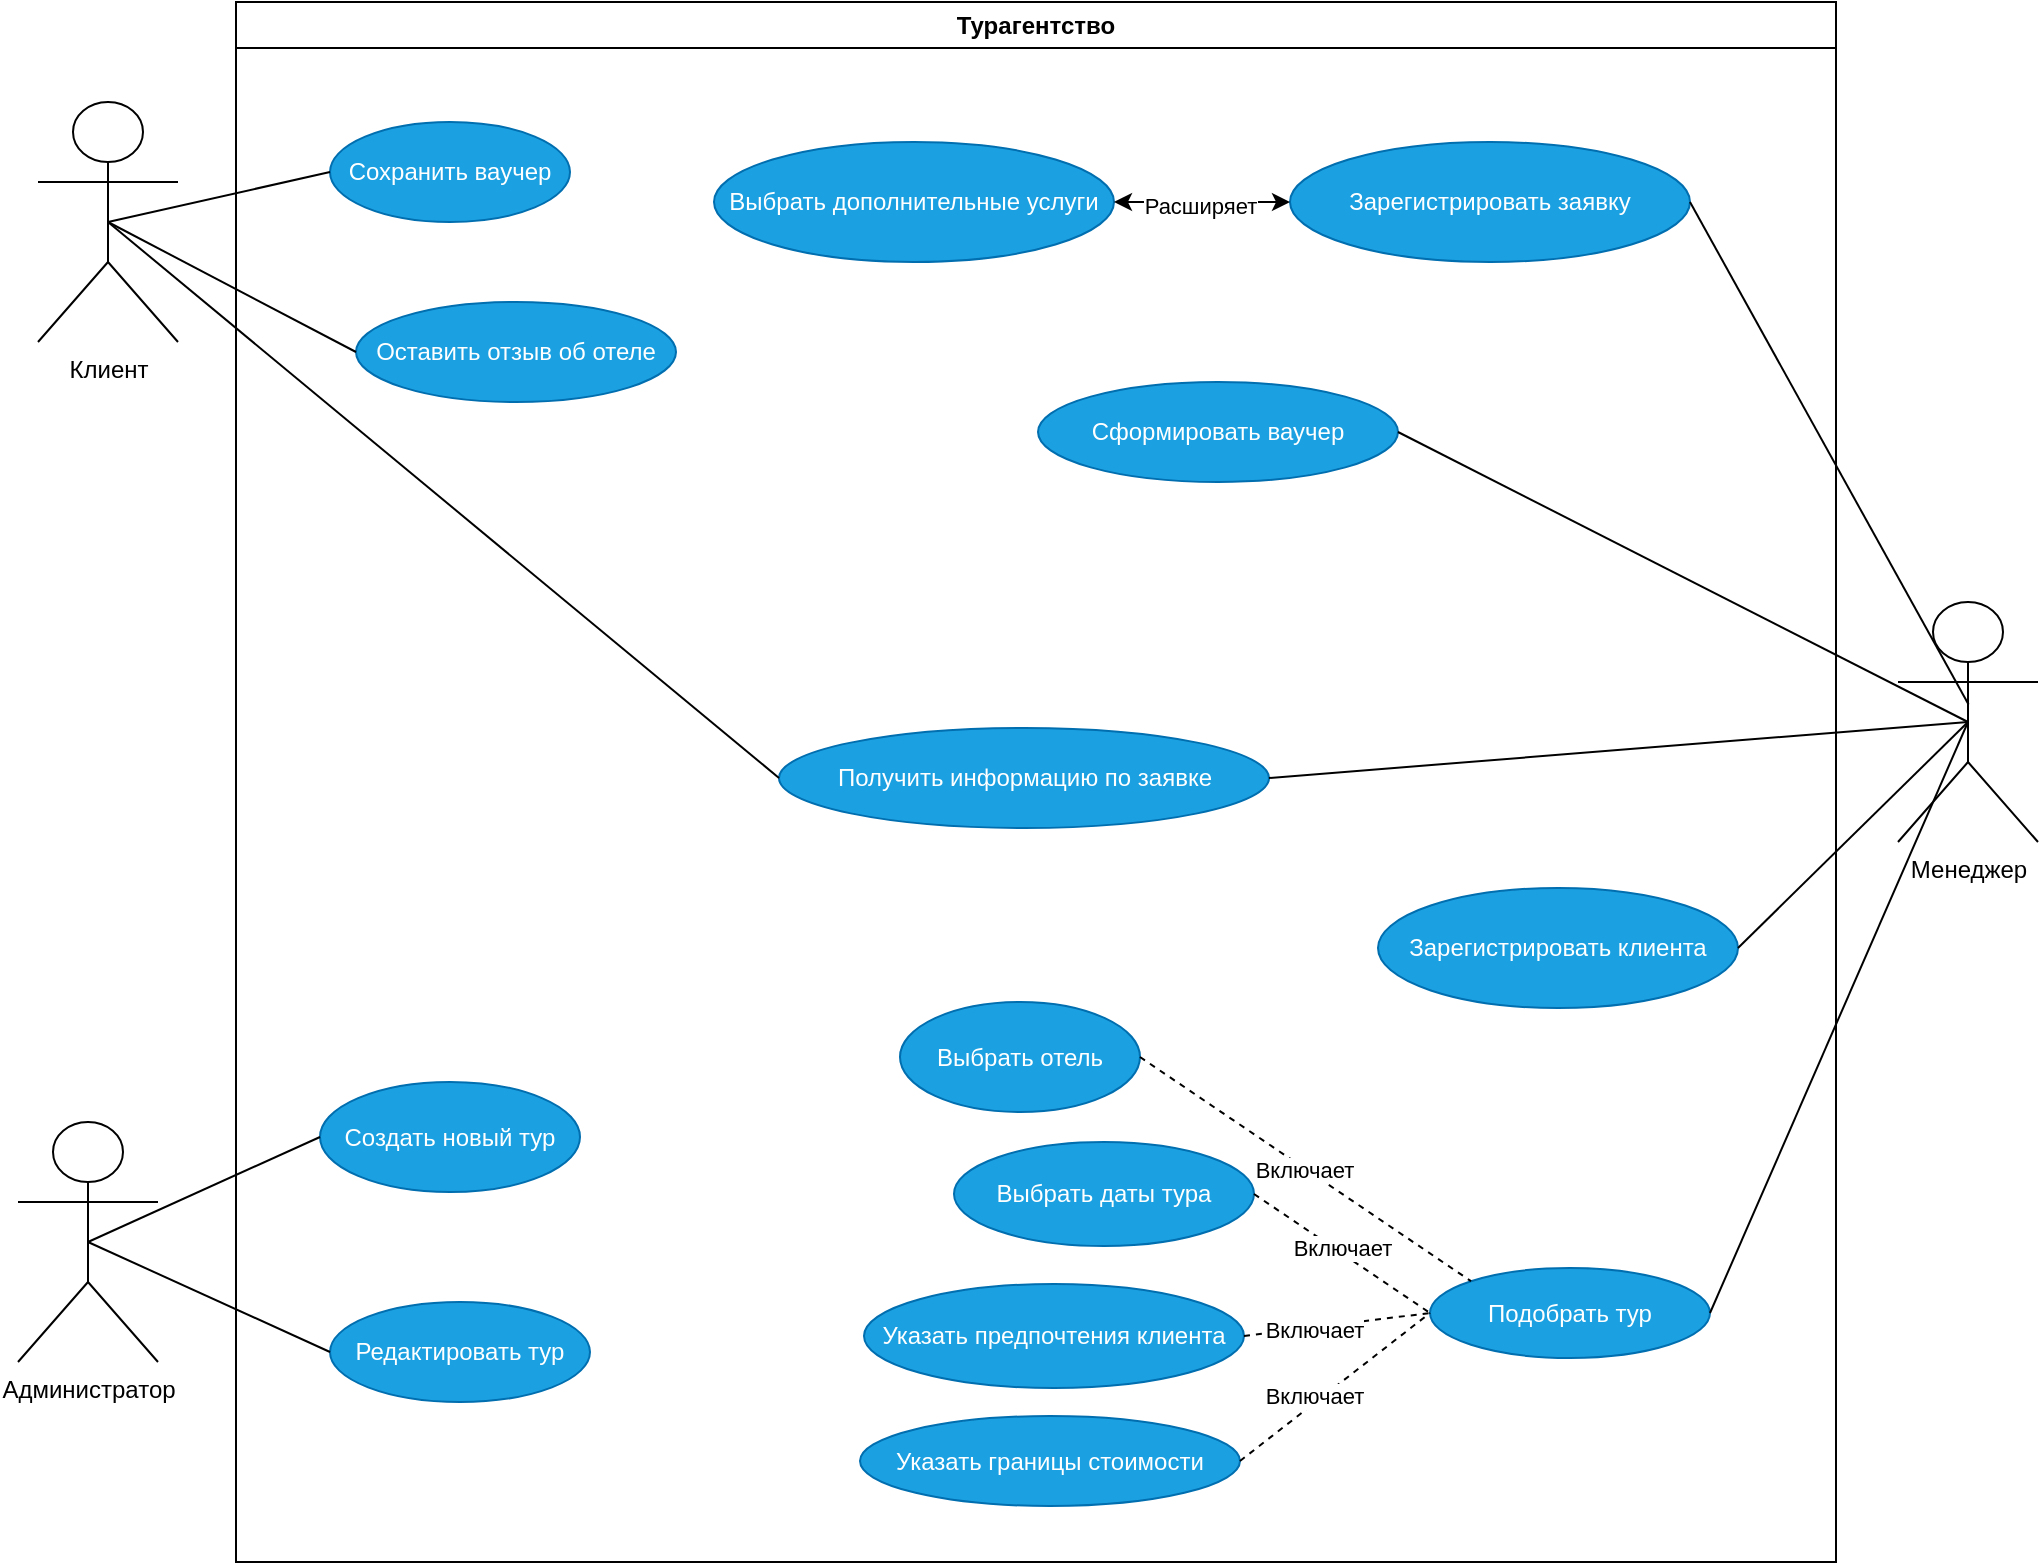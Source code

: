 <mxfile version="25.0.1">
  <diagram name="Страница — 1" id="EpeRPUm540Z-6eJpna7Y">
    <mxGraphModel dx="2736" dy="1036" grid="1" gridSize="10" guides="1" tooltips="1" connect="1" arrows="1" fold="1" page="1" pageScale="1" pageWidth="827" pageHeight="1169" math="0" shadow="0">
      <root>
        <mxCell id="0" />
        <mxCell id="1" parent="0" />
        <mxCell id="tpyfcuKao7ZbU-i8zmCS-1" value="Турагентство" style="swimlane;whiteSpace=wrap;html=1;" vertex="1" parent="1">
          <mxGeometry x="-581" y="30" width="800" height="780" as="geometry" />
        </mxCell>
        <mxCell id="tpyfcuKao7ZbU-i8zmCS-6" value="Сохранить ваучер" style="ellipse;whiteSpace=wrap;html=1;fillColor=#1ba1e2;fontColor=#ffffff;strokeColor=#006EAF;" vertex="1" parent="tpyfcuKao7ZbU-i8zmCS-1">
          <mxGeometry x="47" y="60" width="120" height="50" as="geometry" />
        </mxCell>
        <mxCell id="tpyfcuKao7ZbU-i8zmCS-7" value="Оставить отзыв об отеле" style="ellipse;whiteSpace=wrap;html=1;fillColor=#1ba1e2;fontColor=#ffffff;strokeColor=#006EAF;" vertex="1" parent="tpyfcuKao7ZbU-i8zmCS-1">
          <mxGeometry x="60" y="150" width="160" height="50" as="geometry" />
        </mxCell>
        <mxCell id="tpyfcuKao7ZbU-i8zmCS-8" value="Выбрать дополнительные услуги" style="ellipse;whiteSpace=wrap;html=1;fillColor=#1ba1e2;fontColor=#ffffff;strokeColor=#006EAF;" vertex="1" parent="tpyfcuKao7ZbU-i8zmCS-1">
          <mxGeometry x="239" y="70" width="200" height="60" as="geometry" />
        </mxCell>
        <mxCell id="tpyfcuKao7ZbU-i8zmCS-9" value="Зарегистрировать заявку" style="ellipse;whiteSpace=wrap;html=1;fillColor=#1ba1e2;fontColor=#ffffff;strokeColor=#006EAF;" vertex="1" parent="tpyfcuKao7ZbU-i8zmCS-1">
          <mxGeometry x="527" y="70" width="200" height="60" as="geometry" />
        </mxCell>
        <mxCell id="tpyfcuKao7ZbU-i8zmCS-10" value="Сформировать ваучер" style="ellipse;whiteSpace=wrap;html=1;fillColor=#1ba1e2;fontColor=#ffffff;strokeColor=#006EAF;" vertex="1" parent="tpyfcuKao7ZbU-i8zmCS-1">
          <mxGeometry x="401" y="190" width="180" height="50" as="geometry" />
        </mxCell>
        <mxCell id="tpyfcuKao7ZbU-i8zmCS-11" value="Получить информацию по заявке" style="ellipse;whiteSpace=wrap;html=1;fillColor=#1ba1e2;fontColor=#ffffff;strokeColor=#006EAF;" vertex="1" parent="tpyfcuKao7ZbU-i8zmCS-1">
          <mxGeometry x="271.5" y="363" width="245" height="50" as="geometry" />
        </mxCell>
        <mxCell id="tpyfcuKao7ZbU-i8zmCS-12" value="Создать новый тур" style="ellipse;whiteSpace=wrap;html=1;fillColor=#1ba1e2;fontColor=#ffffff;strokeColor=#006EAF;" vertex="1" parent="tpyfcuKao7ZbU-i8zmCS-1">
          <mxGeometry x="42" y="540" width="130" height="55" as="geometry" />
        </mxCell>
        <mxCell id="tpyfcuKao7ZbU-i8zmCS-13" value="Редактировать тур" style="ellipse;whiteSpace=wrap;html=1;fillColor=#1ba1e2;fontColor=#ffffff;strokeColor=#006EAF;" vertex="1" parent="tpyfcuKao7ZbU-i8zmCS-1">
          <mxGeometry x="47" y="650" width="130" height="50" as="geometry" />
        </mxCell>
        <mxCell id="tpyfcuKao7ZbU-i8zmCS-14" value="Зарегистрировать клиента" style="ellipse;whiteSpace=wrap;html=1;fillColor=#1ba1e2;fontColor=#ffffff;strokeColor=#006EAF;" vertex="1" parent="tpyfcuKao7ZbU-i8zmCS-1">
          <mxGeometry x="571" y="443" width="180" height="60" as="geometry" />
        </mxCell>
        <mxCell id="tpyfcuKao7ZbU-i8zmCS-15" value="Выбрать отель" style="ellipse;whiteSpace=wrap;html=1;fillColor=#1ba1e2;fontColor=#ffffff;strokeColor=#006EAF;" vertex="1" parent="tpyfcuKao7ZbU-i8zmCS-1">
          <mxGeometry x="332" y="500" width="120" height="55" as="geometry" />
        </mxCell>
        <mxCell id="tpyfcuKao7ZbU-i8zmCS-16" value="Выбрать даты тура" style="ellipse;whiteSpace=wrap;html=1;fillColor=#1ba1e2;fontColor=#ffffff;strokeColor=#006EAF;" vertex="1" parent="tpyfcuKao7ZbU-i8zmCS-1">
          <mxGeometry x="359" y="570" width="150" height="52" as="geometry" />
        </mxCell>
        <mxCell id="tpyfcuKao7ZbU-i8zmCS-17" value="Указать предпочтения клиента" style="ellipse;whiteSpace=wrap;html=1;fillColor=#1ba1e2;fontColor=#ffffff;strokeColor=#006EAF;" vertex="1" parent="tpyfcuKao7ZbU-i8zmCS-1">
          <mxGeometry x="314" y="641" width="190" height="52" as="geometry" />
        </mxCell>
        <mxCell id="tpyfcuKao7ZbU-i8zmCS-18" value="Указать границы стоимости" style="ellipse;whiteSpace=wrap;html=1;fillColor=#1ba1e2;fontColor=#ffffff;strokeColor=#006EAF;" vertex="1" parent="tpyfcuKao7ZbU-i8zmCS-1">
          <mxGeometry x="312" y="707" width="190" height="45" as="geometry" />
        </mxCell>
        <mxCell id="tpyfcuKao7ZbU-i8zmCS-19" value="Подобрать тур" style="ellipse;whiteSpace=wrap;html=1;fillColor=#1ba1e2;fontColor=#ffffff;strokeColor=#006EAF;" vertex="1" parent="tpyfcuKao7ZbU-i8zmCS-1">
          <mxGeometry x="597" y="633" width="140" height="45" as="geometry" />
        </mxCell>
        <mxCell id="tpyfcuKao7ZbU-i8zmCS-37" value="" style="endArrow=none;dashed=1;html=1;rounded=0;exitX=1;exitY=0.5;exitDx=0;exitDy=0;entryX=0;entryY=0.5;entryDx=0;entryDy=0;" edge="1" parent="tpyfcuKao7ZbU-i8zmCS-1" source="tpyfcuKao7ZbU-i8zmCS-18" target="tpyfcuKao7ZbU-i8zmCS-19">
          <mxGeometry width="50" height="50" relative="1" as="geometry">
            <mxPoint x="540" y="580" as="sourcePoint" />
            <mxPoint x="590" y="530" as="targetPoint" />
          </mxGeometry>
        </mxCell>
        <mxCell id="tpyfcuKao7ZbU-i8zmCS-46" value="Включает" style="edgeLabel;html=1;align=center;verticalAlign=middle;resizable=0;points=[];" vertex="1" connectable="0" parent="tpyfcuKao7ZbU-i8zmCS-37">
          <mxGeometry x="-0.179" y="3" relative="1" as="geometry">
            <mxPoint as="offset" />
          </mxGeometry>
        </mxCell>
        <mxCell id="tpyfcuKao7ZbU-i8zmCS-38" value="" style="endArrow=none;dashed=1;html=1;rounded=0;exitX=1;exitY=0.5;exitDx=0;exitDy=0;entryX=0;entryY=0.5;entryDx=0;entryDy=0;" edge="1" parent="tpyfcuKao7ZbU-i8zmCS-1" source="tpyfcuKao7ZbU-i8zmCS-17" target="tpyfcuKao7ZbU-i8zmCS-19">
          <mxGeometry width="50" height="50" relative="1" as="geometry">
            <mxPoint x="540" y="580" as="sourcePoint" />
            <mxPoint x="590" y="530" as="targetPoint" />
          </mxGeometry>
        </mxCell>
        <mxCell id="tpyfcuKao7ZbU-i8zmCS-44" value="Включает" style="edgeLabel;html=1;align=center;verticalAlign=middle;resizable=0;points=[];" vertex="1" connectable="0" parent="tpyfcuKao7ZbU-i8zmCS-38">
          <mxGeometry x="-0.248" y="-1" relative="1" as="geometry">
            <mxPoint as="offset" />
          </mxGeometry>
        </mxCell>
        <mxCell id="tpyfcuKao7ZbU-i8zmCS-39" value="" style="endArrow=none;dashed=1;html=1;rounded=0;exitX=1;exitY=0.5;exitDx=0;exitDy=0;entryX=0;entryY=0.5;entryDx=0;entryDy=0;" edge="1" parent="tpyfcuKao7ZbU-i8zmCS-1" source="tpyfcuKao7ZbU-i8zmCS-16" target="tpyfcuKao7ZbU-i8zmCS-19">
          <mxGeometry width="50" height="50" relative="1" as="geometry">
            <mxPoint x="540" y="580" as="sourcePoint" />
            <mxPoint x="590" y="530" as="targetPoint" />
          </mxGeometry>
        </mxCell>
        <mxCell id="tpyfcuKao7ZbU-i8zmCS-43" value="Включает" style="edgeLabel;html=1;align=center;verticalAlign=middle;resizable=0;points=[];" vertex="1" connectable="0" parent="tpyfcuKao7ZbU-i8zmCS-39">
          <mxGeometry x="-0.044" y="2" relative="1" as="geometry">
            <mxPoint as="offset" />
          </mxGeometry>
        </mxCell>
        <mxCell id="tpyfcuKao7ZbU-i8zmCS-41" value="" style="endArrow=none;dashed=1;html=1;rounded=0;exitX=1;exitY=0.5;exitDx=0;exitDy=0;entryX=0;entryY=0;entryDx=0;entryDy=0;strokeColor=default;" edge="1" parent="tpyfcuKao7ZbU-i8zmCS-1" source="tpyfcuKao7ZbU-i8zmCS-15" target="tpyfcuKao7ZbU-i8zmCS-19">
          <mxGeometry width="50" height="50" relative="1" as="geometry">
            <mxPoint x="540" y="580" as="sourcePoint" />
            <mxPoint x="590" y="530" as="targetPoint" />
          </mxGeometry>
        </mxCell>
        <mxCell id="tpyfcuKao7ZbU-i8zmCS-42" value="Включает" style="edgeLabel;html=1;align=center;verticalAlign=middle;resizable=0;points=[];" vertex="1" connectable="0" parent="tpyfcuKao7ZbU-i8zmCS-41">
          <mxGeometry x="-0.01" y="-1" relative="1" as="geometry">
            <mxPoint as="offset" />
          </mxGeometry>
        </mxCell>
        <mxCell id="tpyfcuKao7ZbU-i8zmCS-47" value="" style="endArrow=classic;startArrow=classic;html=1;rounded=0;entryX=0;entryY=0.5;entryDx=0;entryDy=0;exitX=1;exitY=0.5;exitDx=0;exitDy=0;" edge="1" parent="tpyfcuKao7ZbU-i8zmCS-1" source="tpyfcuKao7ZbU-i8zmCS-8" target="tpyfcuKao7ZbU-i8zmCS-9">
          <mxGeometry width="50" height="50" relative="1" as="geometry">
            <mxPoint x="430" y="140" as="sourcePoint" />
            <mxPoint x="480" y="90" as="targetPoint" />
          </mxGeometry>
        </mxCell>
        <mxCell id="tpyfcuKao7ZbU-i8zmCS-48" value="Расширяет" style="edgeLabel;html=1;align=center;verticalAlign=middle;resizable=0;points=[];" vertex="1" connectable="0" parent="tpyfcuKao7ZbU-i8zmCS-47">
          <mxGeometry x="-0.028" y="-2" relative="1" as="geometry">
            <mxPoint as="offset" />
          </mxGeometry>
        </mxCell>
        <mxCell id="tpyfcuKao7ZbU-i8zmCS-2" value="Клиент" style="shape=umlActor;verticalLabelPosition=bottom;verticalAlign=top;html=1;outlineConnect=0;" vertex="1" parent="1">
          <mxGeometry x="-680" y="80" width="70" height="120" as="geometry" />
        </mxCell>
        <mxCell id="tpyfcuKao7ZbU-i8zmCS-3" value="Администратор" style="shape=umlActor;verticalLabelPosition=bottom;verticalAlign=top;html=1;outlineConnect=0;" vertex="1" parent="1">
          <mxGeometry x="-690" y="590" width="70" height="120" as="geometry" />
        </mxCell>
        <mxCell id="tpyfcuKao7ZbU-i8zmCS-4" value="Менеджер&lt;div&gt;&lt;br&gt;&lt;/div&gt;" style="shape=umlActor;verticalLabelPosition=bottom;verticalAlign=top;html=1;outlineConnect=0;fillColor=none;fontColor=#000000;strokeColor=#000000;gradientColor=default;shadow=0;strokeWidth=1;" vertex="1" parent="1">
          <mxGeometry x="250" y="330" width="70" height="120" as="geometry" />
        </mxCell>
        <mxCell id="tpyfcuKao7ZbU-i8zmCS-27" value="" style="endArrow=none;html=1;rounded=0;entryX=0;entryY=0.5;entryDx=0;entryDy=0;exitX=0.5;exitY=0.5;exitDx=0;exitDy=0;exitPerimeter=0;" edge="1" parent="1" source="tpyfcuKao7ZbU-i8zmCS-3" target="tpyfcuKao7ZbU-i8zmCS-12">
          <mxGeometry width="50" height="50" relative="1" as="geometry">
            <mxPoint x="-656" y="650" as="sourcePoint" />
            <mxPoint x="-462" y="460" as="targetPoint" />
          </mxGeometry>
        </mxCell>
        <mxCell id="tpyfcuKao7ZbU-i8zmCS-28" value="" style="endArrow=none;html=1;rounded=0;entryX=0;entryY=0.5;entryDx=0;entryDy=0;exitX=0.5;exitY=0.5;exitDx=0;exitDy=0;exitPerimeter=0;" edge="1" parent="1" source="tpyfcuKao7ZbU-i8zmCS-3" target="tpyfcuKao7ZbU-i8zmCS-13">
          <mxGeometry width="50" height="50" relative="1" as="geometry">
            <mxPoint x="-650" y="650" as="sourcePoint" />
            <mxPoint x="-600" y="600" as="targetPoint" />
          </mxGeometry>
        </mxCell>
        <mxCell id="tpyfcuKao7ZbU-i8zmCS-29" value="" style="endArrow=none;html=1;rounded=0;exitX=0.5;exitY=0.5;exitDx=0;exitDy=0;exitPerimeter=0;entryX=0;entryY=0.5;entryDx=0;entryDy=0;" edge="1" parent="1" source="tpyfcuKao7ZbU-i8zmCS-2" target="tpyfcuKao7ZbU-i8zmCS-6">
          <mxGeometry width="50" height="50" relative="1" as="geometry">
            <mxPoint x="-390" y="170" as="sourcePoint" />
            <mxPoint x="-340" y="120" as="targetPoint" />
          </mxGeometry>
        </mxCell>
        <mxCell id="tpyfcuKao7ZbU-i8zmCS-30" value="" style="endArrow=none;html=1;rounded=0;exitX=0.5;exitY=0.5;exitDx=0;exitDy=0;exitPerimeter=0;entryX=0;entryY=0.5;entryDx=0;entryDy=0;" edge="1" parent="1" source="tpyfcuKao7ZbU-i8zmCS-2" target="tpyfcuKao7ZbU-i8zmCS-7">
          <mxGeometry width="50" height="50" relative="1" as="geometry">
            <mxPoint x="-390" y="170" as="sourcePoint" />
            <mxPoint x="-340" y="120" as="targetPoint" />
          </mxGeometry>
        </mxCell>
        <mxCell id="tpyfcuKao7ZbU-i8zmCS-31" value="" style="endArrow=none;html=1;rounded=0;exitX=0.5;exitY=0.5;exitDx=0;exitDy=0;exitPerimeter=0;entryX=0;entryY=0.5;entryDx=0;entryDy=0;" edge="1" parent="1" source="tpyfcuKao7ZbU-i8zmCS-2" target="tpyfcuKao7ZbU-i8zmCS-11">
          <mxGeometry width="50" height="50" relative="1" as="geometry">
            <mxPoint x="-390" y="170" as="sourcePoint" />
            <mxPoint x="-330" y="370" as="targetPoint" />
          </mxGeometry>
        </mxCell>
        <mxCell id="tpyfcuKao7ZbU-i8zmCS-32" value="" style="endArrow=none;html=1;rounded=0;entryX=1;entryY=0.5;entryDx=0;entryDy=0;exitX=0.504;exitY=0.427;exitDx=0;exitDy=0;exitPerimeter=0;" edge="1" parent="1" source="tpyfcuKao7ZbU-i8zmCS-4" target="tpyfcuKao7ZbU-i8zmCS-9">
          <mxGeometry width="50" height="50" relative="1" as="geometry">
            <mxPoint x="200" y="360" as="sourcePoint" />
            <mxPoint x="250" y="310" as="targetPoint" />
          </mxGeometry>
        </mxCell>
        <mxCell id="tpyfcuKao7ZbU-i8zmCS-33" value="" style="endArrow=none;html=1;rounded=0;entryX=0.5;entryY=0.5;entryDx=0;entryDy=0;entryPerimeter=0;exitX=1;exitY=0.5;exitDx=0;exitDy=0;" edge="1" parent="1" source="tpyfcuKao7ZbU-i8zmCS-10" target="tpyfcuKao7ZbU-i8zmCS-4">
          <mxGeometry width="50" height="50" relative="1" as="geometry">
            <mxPoint x="130" y="280" as="sourcePoint" />
            <mxPoint x="180" y="230" as="targetPoint" />
          </mxGeometry>
        </mxCell>
        <mxCell id="tpyfcuKao7ZbU-i8zmCS-34" value="" style="endArrow=none;html=1;rounded=0;entryX=0.5;entryY=0.5;entryDx=0;entryDy=0;entryPerimeter=0;exitX=1;exitY=0.5;exitDx=0;exitDy=0;" edge="1" parent="1" source="tpyfcuKao7ZbU-i8zmCS-14" target="tpyfcuKao7ZbU-i8zmCS-4">
          <mxGeometry width="50" height="50" relative="1" as="geometry">
            <mxPoint x="130" y="280" as="sourcePoint" />
            <mxPoint x="180" y="230" as="targetPoint" />
          </mxGeometry>
        </mxCell>
        <mxCell id="tpyfcuKao7ZbU-i8zmCS-35" value="" style="endArrow=none;html=1;rounded=0;entryX=0.5;entryY=0.5;entryDx=0;entryDy=0;entryPerimeter=0;exitX=1;exitY=0.5;exitDx=0;exitDy=0;" edge="1" parent="1" source="tpyfcuKao7ZbU-i8zmCS-19" target="tpyfcuKao7ZbU-i8zmCS-4">
          <mxGeometry width="50" height="50" relative="1" as="geometry">
            <mxPoint x="130" y="590" as="sourcePoint" />
            <mxPoint x="180" y="540" as="targetPoint" />
          </mxGeometry>
        </mxCell>
        <mxCell id="tpyfcuKao7ZbU-i8zmCS-36" value="" style="endArrow=none;html=1;rounded=0;exitX=1;exitY=0.5;exitDx=0;exitDy=0;entryX=0.5;entryY=0.5;entryDx=0;entryDy=0;entryPerimeter=0;" edge="1" parent="1" source="tpyfcuKao7ZbU-i8zmCS-11" target="tpyfcuKao7ZbU-i8zmCS-4">
          <mxGeometry width="50" height="50" relative="1" as="geometry">
            <mxPoint x="-30" y="470" as="sourcePoint" />
            <mxPoint x="20" y="420" as="targetPoint" />
          </mxGeometry>
        </mxCell>
      </root>
    </mxGraphModel>
  </diagram>
</mxfile>
